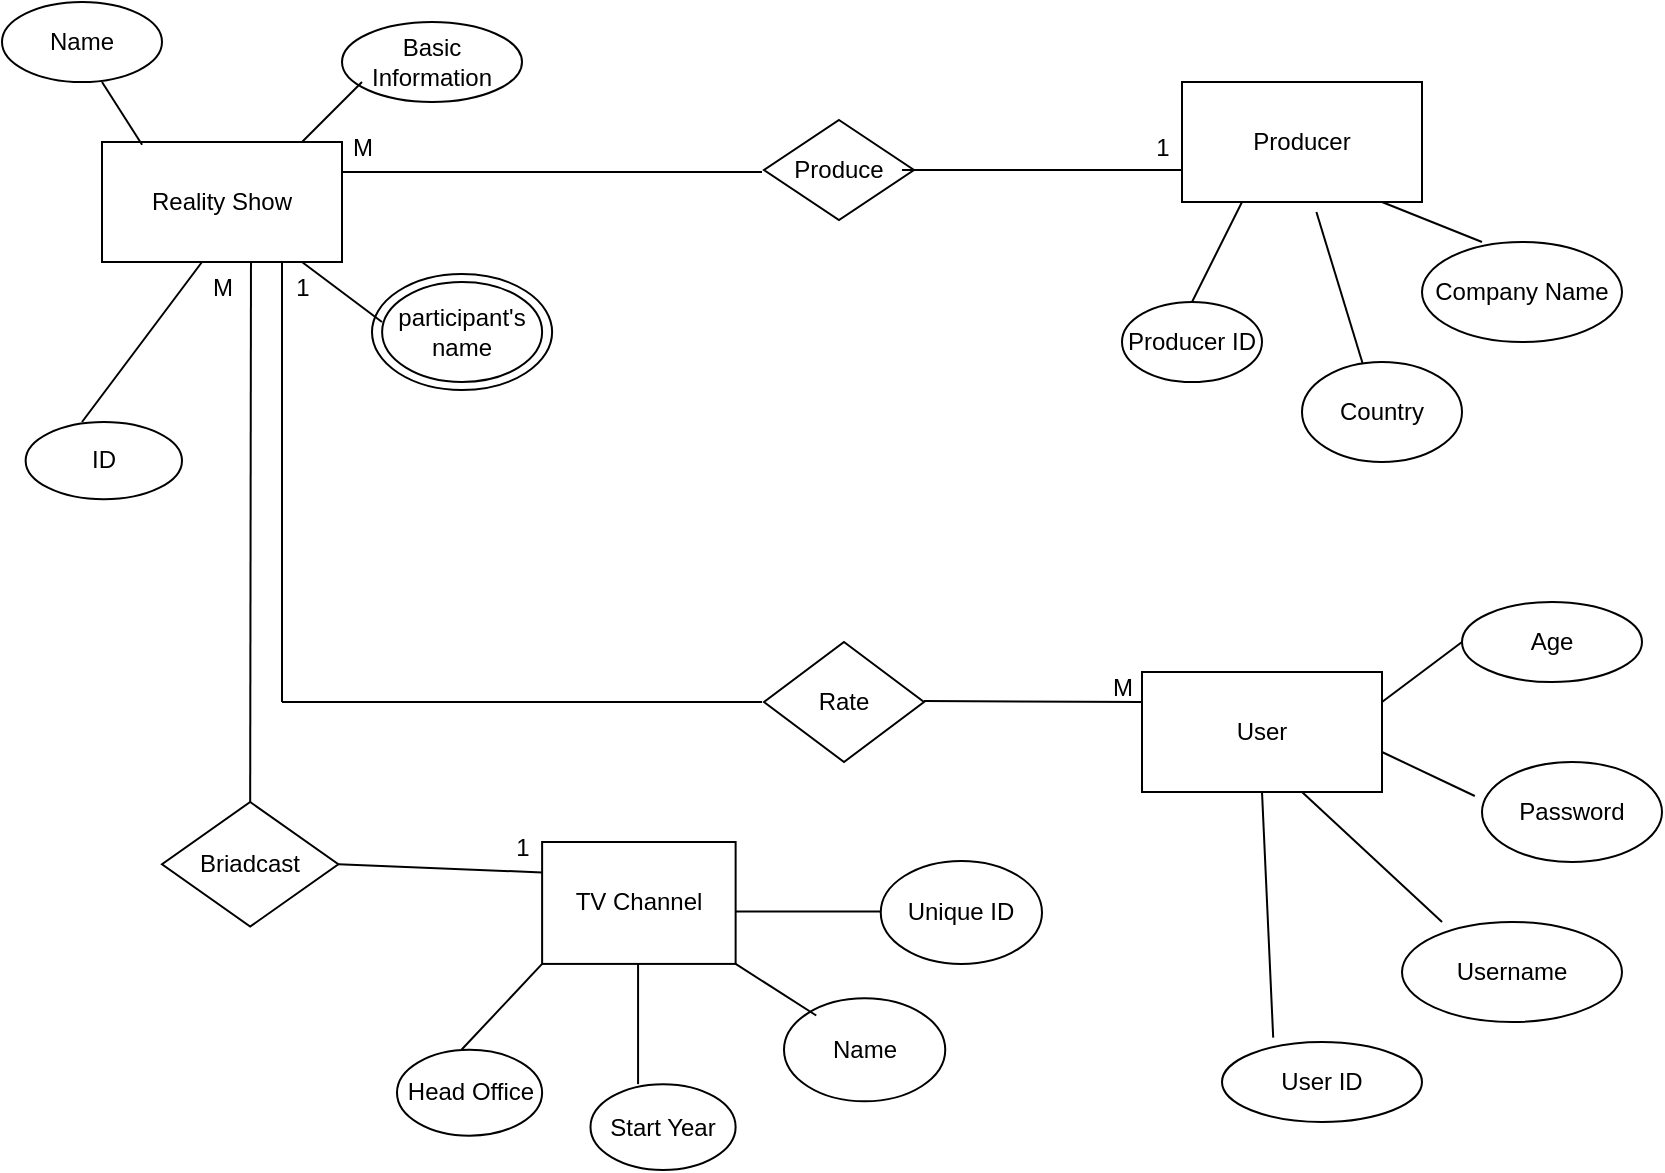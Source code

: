 <mxfile version="21.5.0" type="device">
  <diagram name="Page-1" id="GciD0ksuuQ6Q6rUz4apv">
    <mxGraphModel dx="1050" dy="573" grid="1" gridSize="10" guides="1" tooltips="1" connect="1" arrows="1" fold="1" page="1" pageScale="1" pageWidth="850" pageHeight="1100" math="0" shadow="0">
      <root>
        <mxCell id="0" />
        <mxCell id="1" parent="0" />
        <mxCell id="u_ePfAm3T4Gj3d58loTb-63" value="" style="ellipse;whiteSpace=wrap;html=1;" vertex="1" parent="1">
          <mxGeometry x="185" y="236" width="90.06" height="58" as="geometry" />
        </mxCell>
        <mxCell id="u_ePfAm3T4Gj3d58loTb-3" value="Reality Show" style="rounded=0;whiteSpace=wrap;html=1;" vertex="1" parent="1">
          <mxGeometry x="50" y="170" width="120" height="60" as="geometry" />
        </mxCell>
        <mxCell id="u_ePfAm3T4Gj3d58loTb-4" value="participant&#39;s name" style="ellipse;whiteSpace=wrap;html=1;" vertex="1" parent="1">
          <mxGeometry x="190.06" y="240" width="80" height="50" as="geometry" />
        </mxCell>
        <mxCell id="u_ePfAm3T4Gj3d58loTb-6" value="Name" style="ellipse;whiteSpace=wrap;html=1;" vertex="1" parent="1">
          <mxGeometry y="100" width="80" height="40" as="geometry" />
        </mxCell>
        <mxCell id="u_ePfAm3T4Gj3d58loTb-7" value="Basic Information" style="ellipse;whiteSpace=wrap;html=1;" vertex="1" parent="1">
          <mxGeometry x="170" y="110" width="90" height="40" as="geometry" />
        </mxCell>
        <mxCell id="u_ePfAm3T4Gj3d58loTb-12" value="" style="endArrow=none;html=1;rounded=0;exitX=0.167;exitY=0.023;exitDx=0;exitDy=0;exitPerimeter=0;" edge="1" parent="1" source="u_ePfAm3T4Gj3d58loTb-3">
          <mxGeometry width="50" height="50" relative="1" as="geometry">
            <mxPoint x="50" y="190" as="sourcePoint" />
            <mxPoint x="50" y="140" as="targetPoint" />
          </mxGeometry>
        </mxCell>
        <mxCell id="u_ePfAm3T4Gj3d58loTb-13" value="" style="endArrow=none;html=1;rounded=0;" edge="1" parent="1">
          <mxGeometry width="50" height="50" relative="1" as="geometry">
            <mxPoint x="150" y="230" as="sourcePoint" />
            <mxPoint x="190" y="260" as="targetPoint" />
          </mxGeometry>
        </mxCell>
        <mxCell id="u_ePfAm3T4Gj3d58loTb-14" value="Producer" style="rounded=0;whiteSpace=wrap;html=1;" vertex="1" parent="1">
          <mxGeometry x="590" y="140" width="120" height="60" as="geometry" />
        </mxCell>
        <mxCell id="u_ePfAm3T4Gj3d58loTb-15" value="Company Name" style="ellipse;whiteSpace=wrap;html=1;" vertex="1" parent="1">
          <mxGeometry x="710" y="220" width="100" height="50" as="geometry" />
        </mxCell>
        <mxCell id="u_ePfAm3T4Gj3d58loTb-16" value="Country" style="ellipse;whiteSpace=wrap;html=1;" vertex="1" parent="1">
          <mxGeometry x="650" y="280" width="80" height="50" as="geometry" />
        </mxCell>
        <mxCell id="u_ePfAm3T4Gj3d58loTb-17" value="Producer ID" style="ellipse;whiteSpace=wrap;html=1;" vertex="1" parent="1">
          <mxGeometry x="560" y="250" width="70" height="40" as="geometry" />
        </mxCell>
        <mxCell id="u_ePfAm3T4Gj3d58loTb-19" value="" style="endArrow=none;html=1;rounded=0;entryX=0.56;entryY=1.083;entryDx=0;entryDy=0;entryPerimeter=0;exitX=0.38;exitY=0.02;exitDx=0;exitDy=0;exitPerimeter=0;" edge="1" parent="1" source="u_ePfAm3T4Gj3d58loTb-16" target="u_ePfAm3T4Gj3d58loTb-14">
          <mxGeometry width="50" height="50" relative="1" as="geometry">
            <mxPoint x="665" y="295" as="sourcePoint" />
            <mxPoint x="715" y="245" as="targetPoint" />
          </mxGeometry>
        </mxCell>
        <mxCell id="u_ePfAm3T4Gj3d58loTb-20" value="" style="endArrow=none;html=1;rounded=0;exitX=0.5;exitY=0;exitDx=0;exitDy=0;entryX=0.25;entryY=1;entryDx=0;entryDy=0;entryPerimeter=0;" edge="1" parent="1" source="u_ePfAm3T4Gj3d58loTb-17" target="u_ePfAm3T4Gj3d58loTb-14">
          <mxGeometry width="50" height="50" relative="1" as="geometry">
            <mxPoint x="570" y="250" as="sourcePoint" />
            <mxPoint x="620" y="210" as="targetPoint" />
          </mxGeometry>
        </mxCell>
        <mxCell id="u_ePfAm3T4Gj3d58loTb-21" value="" style="endArrow=none;html=1;rounded=0;" edge="1" parent="1">
          <mxGeometry width="50" height="50" relative="1" as="geometry">
            <mxPoint x="690" y="200" as="sourcePoint" />
            <mxPoint x="740" y="220" as="targetPoint" />
          </mxGeometry>
        </mxCell>
        <mxCell id="u_ePfAm3T4Gj3d58loTb-31" value="Produce" style="rhombus;whiteSpace=wrap;html=1;" vertex="1" parent="1">
          <mxGeometry x="381" y="159" width="75" height="50" as="geometry" />
        </mxCell>
        <mxCell id="u_ePfAm3T4Gj3d58loTb-32" value="" style="endArrow=none;html=1;rounded=0;entryX=0;entryY=0.25;entryDx=0;entryDy=0;exitX=0.92;exitY=0.5;exitDx=0;exitDy=0;exitPerimeter=0;" edge="1" parent="1" source="u_ePfAm3T4Gj3d58loTb-31">
          <mxGeometry width="50" height="50" relative="1" as="geometry">
            <mxPoint x="460" y="183.5" as="sourcePoint" />
            <mxPoint x="590" y="184" as="targetPoint" />
          </mxGeometry>
        </mxCell>
        <mxCell id="u_ePfAm3T4Gj3d58loTb-33" value="" style="endArrow=none;html=1;rounded=0;" edge="1" parent="1">
          <mxGeometry width="50" height="50" relative="1" as="geometry">
            <mxPoint x="150" y="170" as="sourcePoint" />
            <mxPoint x="180" y="140" as="targetPoint" />
          </mxGeometry>
        </mxCell>
        <mxCell id="u_ePfAm3T4Gj3d58loTb-34" value="" style="endArrow=none;html=1;rounded=0;exitX=1;exitY=0.25;exitDx=0;exitDy=0;" edge="1" parent="1" source="u_ePfAm3T4Gj3d58loTb-3">
          <mxGeometry width="50" height="50" relative="1" as="geometry">
            <mxPoint x="230" y="177.5" as="sourcePoint" />
            <mxPoint x="380" y="185" as="targetPoint" />
          </mxGeometry>
        </mxCell>
        <mxCell id="u_ePfAm3T4Gj3d58loTb-40" value="User" style="rounded=0;whiteSpace=wrap;html=1;" vertex="1" parent="1">
          <mxGeometry x="570" y="435" width="120" height="60" as="geometry" />
        </mxCell>
        <mxCell id="u_ePfAm3T4Gj3d58loTb-41" value="Age" style="ellipse;whiteSpace=wrap;html=1;" vertex="1" parent="1">
          <mxGeometry x="730" y="400" width="90" height="40" as="geometry" />
        </mxCell>
        <mxCell id="u_ePfAm3T4Gj3d58loTb-42" value="Username" style="ellipse;whiteSpace=wrap;html=1;" vertex="1" parent="1">
          <mxGeometry x="700" y="560" width="110" height="50" as="geometry" />
        </mxCell>
        <mxCell id="u_ePfAm3T4Gj3d58loTb-43" value="Password" style="ellipse;whiteSpace=wrap;html=1;" vertex="1" parent="1">
          <mxGeometry x="740" y="480" width="90" height="50" as="geometry" />
        </mxCell>
        <mxCell id="u_ePfAm3T4Gj3d58loTb-44" value="User ID" style="ellipse;whiteSpace=wrap;html=1;" vertex="1" parent="1">
          <mxGeometry x="610" y="620" width="100" height="40" as="geometry" />
        </mxCell>
        <mxCell id="u_ePfAm3T4Gj3d58loTb-35" value="Briadcast" style="rhombus;whiteSpace=wrap;html=1;" vertex="1" parent="1">
          <mxGeometry x="80" y="500" width="88.18" height="62.29" as="geometry" />
        </mxCell>
        <mxCell id="u_ePfAm3T4Gj3d58loTb-36" value="" style="endArrow=none;html=1;rounded=0;entryX=0;entryY=0.25;entryDx=0;entryDy=0;exitX=1;exitY=0.5;exitDx=0;exitDy=0;" edge="1" parent="1" source="u_ePfAm3T4Gj3d58loTb-35" target="u_ePfAm3T4Gj3d58loTb-22">
          <mxGeometry width="50" height="50" relative="1" as="geometry">
            <mxPoint x="177.955" y="485.496" as="sourcePoint" />
            <mxPoint x="295.227" y="485.496" as="targetPoint" />
          </mxGeometry>
        </mxCell>
        <mxCell id="u_ePfAm3T4Gj3d58loTb-37" value="" style="endArrow=none;html=1;rounded=0;exitX=0.5;exitY=0;exitDx=0;exitDy=0;" edge="1" parent="1" source="u_ePfAm3T4Gj3d58loTb-35">
          <mxGeometry width="50" height="50" relative="1" as="geometry">
            <mxPoint x="115.09" y="500" as="sourcePoint" />
            <mxPoint x="124.489" y="230" as="targetPoint" />
          </mxGeometry>
        </mxCell>
        <mxCell id="u_ePfAm3T4Gj3d58loTb-5" value="ID" style="ellipse;whiteSpace=wrap;html=1;" vertex="1" parent="1">
          <mxGeometry x="11.821" y="309.997" width="78.182" height="38.638" as="geometry" />
        </mxCell>
        <mxCell id="u_ePfAm3T4Gj3d58loTb-46" value="" style="endArrow=none;html=1;rounded=0;" edge="1" parent="1">
          <mxGeometry width="50" height="50" relative="1" as="geometry">
            <mxPoint x="40" y="310" as="sourcePoint" />
            <mxPoint x="100" y="230" as="targetPoint" />
          </mxGeometry>
        </mxCell>
        <mxCell id="u_ePfAm3T4Gj3d58loTb-47" value="" style="endArrow=none;html=1;rounded=0;entryX=0.5;entryY=1;entryDx=0;entryDy=0;exitX=0.256;exitY=-0.055;exitDx=0;exitDy=0;exitPerimeter=0;" edge="1" parent="1" source="u_ePfAm3T4Gj3d58loTb-44" target="u_ePfAm3T4Gj3d58loTb-40">
          <mxGeometry width="50" height="50" relative="1" as="geometry">
            <mxPoint x="610" y="600" as="sourcePoint" />
            <mxPoint x="660" y="550" as="targetPoint" />
          </mxGeometry>
        </mxCell>
        <mxCell id="u_ePfAm3T4Gj3d58loTb-48" value="" style="endArrow=none;html=1;rounded=0;exitX=1;exitY=0.25;exitDx=0;exitDy=0;entryX=0;entryY=0.5;entryDx=0;entryDy=0;" edge="1" parent="1" source="u_ePfAm3T4Gj3d58loTb-40" target="u_ePfAm3T4Gj3d58loTb-41">
          <mxGeometry width="50" height="50" relative="1" as="geometry">
            <mxPoint x="660" y="450" as="sourcePoint" />
            <mxPoint x="760" y="440" as="targetPoint" />
          </mxGeometry>
        </mxCell>
        <mxCell id="u_ePfAm3T4Gj3d58loTb-49" value="" style="endArrow=none;html=1;rounded=0;entryX=-0.04;entryY=0.34;entryDx=0;entryDy=0;entryPerimeter=0;" edge="1" parent="1" target="u_ePfAm3T4Gj3d58loTb-43">
          <mxGeometry width="50" height="50" relative="1" as="geometry">
            <mxPoint x="690" y="475" as="sourcePoint" />
            <mxPoint x="750" y="495" as="targetPoint" />
          </mxGeometry>
        </mxCell>
        <mxCell id="u_ePfAm3T4Gj3d58loTb-50" value="" style="endArrow=none;html=1;rounded=0;entryX=0.182;entryY=0;entryDx=0;entryDy=0;entryPerimeter=0;" edge="1" parent="1" target="u_ePfAm3T4Gj3d58loTb-42">
          <mxGeometry width="50" height="50" relative="1" as="geometry">
            <mxPoint x="650" y="495" as="sourcePoint" />
            <mxPoint x="700" y="535" as="targetPoint" />
          </mxGeometry>
        </mxCell>
        <mxCell id="u_ePfAm3T4Gj3d58loTb-51" value="Rate" style="rhombus;whiteSpace=wrap;html=1;" vertex="1" parent="1">
          <mxGeometry x="381" y="420" width="80" height="60" as="geometry" />
        </mxCell>
        <mxCell id="u_ePfAm3T4Gj3d58loTb-22" value="TV Channel" style="rounded=0;whiteSpace=wrap;html=1;" vertex="1" parent="1">
          <mxGeometry x="270.06" y="520" width="96.75" height="60.96" as="geometry" />
        </mxCell>
        <mxCell id="u_ePfAm3T4Gj3d58loTb-23" value="Head Office" style="ellipse;whiteSpace=wrap;html=1;" vertex="1" parent="1">
          <mxGeometry x="197.5" y="623.896" width="72.562" height="42.931" as="geometry" />
        </mxCell>
        <mxCell id="u_ePfAm3T4Gj3d58loTb-24" value="Start Year" style="ellipse;whiteSpace=wrap;html=1;" vertex="1" parent="1">
          <mxGeometry x="294.25" y="641.069" width="72.562" height="42.931" as="geometry" />
        </mxCell>
        <mxCell id="u_ePfAm3T4Gj3d58loTb-25" value="Name" style="ellipse;whiteSpace=wrap;html=1;" vertex="1" parent="1">
          <mxGeometry x="391" y="598.137" width="80.625" height="51.518" as="geometry" />
        </mxCell>
        <mxCell id="u_ePfAm3T4Gj3d58loTb-26" value="Unique ID" style="ellipse;whiteSpace=wrap;html=1;" vertex="1" parent="1">
          <mxGeometry x="439.375" y="529.447" width="80.625" height="51.518" as="geometry" />
        </mxCell>
        <mxCell id="u_ePfAm3T4Gj3d58loTb-27" value="" style="endArrow=none;html=1;rounded=0;" edge="1" parent="1">
          <mxGeometry width="50" height="50" relative="1" as="geometry">
            <mxPoint x="366.812" y="554.776" as="sourcePoint" />
            <mxPoint x="439.375" y="554.776" as="targetPoint" />
          </mxGeometry>
        </mxCell>
        <mxCell id="u_ePfAm3T4Gj3d58loTb-28" value="" style="endArrow=none;html=1;rounded=0;" edge="1" parent="1">
          <mxGeometry width="50" height="50" relative="1" as="geometry">
            <mxPoint x="229.75" y="623.896" as="sourcePoint" />
            <mxPoint x="270.062" y="580.965" as="targetPoint" />
          </mxGeometry>
        </mxCell>
        <mxCell id="u_ePfAm3T4Gj3d58loTb-29" value="" style="endArrow=none;html=1;rounded=0;" edge="1" parent="1">
          <mxGeometry width="50" height="50" relative="1" as="geometry">
            <mxPoint x="318.034" y="641.069" as="sourcePoint" />
            <mxPoint x="318.034" y="580.965" as="targetPoint" />
          </mxGeometry>
        </mxCell>
        <mxCell id="u_ePfAm3T4Gj3d58loTb-30" value="" style="endArrow=none;html=1;rounded=0;exitX=1;exitY=1;exitDx=0;exitDy=0;entryX=0.2;entryY=0.167;entryDx=0;entryDy=0;entryPerimeter=0;" edge="1" parent="1" source="u_ePfAm3T4Gj3d58loTb-22" target="u_ePfAm3T4Gj3d58loTb-25">
          <mxGeometry width="50" height="50" relative="1" as="geometry">
            <mxPoint x="366.812" y="589.551" as="sourcePoint" />
            <mxPoint x="407.125" y="606.723" as="targetPoint" />
          </mxGeometry>
        </mxCell>
        <mxCell id="u_ePfAm3T4Gj3d58loTb-52" value="" style="endArrow=none;html=1;rounded=0;entryX=0;entryY=0.25;entryDx=0;entryDy=0;" edge="1" parent="1" target="u_ePfAm3T4Gj3d58loTb-40">
          <mxGeometry width="50" height="50" relative="1" as="geometry">
            <mxPoint x="461" y="449.5" as="sourcePoint" />
            <mxPoint x="551" y="449.5" as="targetPoint" />
          </mxGeometry>
        </mxCell>
        <mxCell id="u_ePfAm3T4Gj3d58loTb-53" value="" style="endArrow=none;html=1;rounded=0;" edge="1" parent="1">
          <mxGeometry width="50" height="50" relative="1" as="geometry">
            <mxPoint x="140" y="450" as="sourcePoint" />
            <mxPoint x="380" y="450" as="targetPoint" />
          </mxGeometry>
        </mxCell>
        <mxCell id="u_ePfAm3T4Gj3d58loTb-54" value="" style="endArrow=none;html=1;rounded=0;entryX=0.75;entryY=1;entryDx=0;entryDy=0;" edge="1" parent="1" target="u_ePfAm3T4Gj3d58loTb-3">
          <mxGeometry width="50" height="50" relative="1" as="geometry">
            <mxPoint x="140" y="450" as="sourcePoint" />
            <mxPoint x="197.5" y="400" as="targetPoint" />
          </mxGeometry>
        </mxCell>
        <mxCell id="u_ePfAm3T4Gj3d58loTb-55" value="M" style="text;html=1;align=center;verticalAlign=middle;resizable=0;points=[];autosize=1;strokeColor=none;fillColor=none;" vertex="1" parent="1">
          <mxGeometry x="165" y="158" width="30" height="30" as="geometry" />
        </mxCell>
        <mxCell id="u_ePfAm3T4Gj3d58loTb-56" value="1" style="text;html=1;align=center;verticalAlign=middle;resizable=0;points=[];autosize=1;strokeColor=none;fillColor=none;" vertex="1" parent="1">
          <mxGeometry x="565" y="158" width="30" height="30" as="geometry" />
        </mxCell>
        <mxCell id="u_ePfAm3T4Gj3d58loTb-59" value="M" style="text;html=1;align=center;verticalAlign=middle;resizable=0;points=[];autosize=1;strokeColor=none;fillColor=none;" vertex="1" parent="1">
          <mxGeometry x="545" y="428" width="30" height="30" as="geometry" />
        </mxCell>
        <mxCell id="u_ePfAm3T4Gj3d58loTb-60" value="1" style="text;html=1;align=center;verticalAlign=middle;resizable=0;points=[];autosize=1;strokeColor=none;fillColor=none;" vertex="1" parent="1">
          <mxGeometry x="135" y="228" width="30" height="30" as="geometry" />
        </mxCell>
        <mxCell id="u_ePfAm3T4Gj3d58loTb-61" value="M" style="text;html=1;align=center;verticalAlign=middle;resizable=0;points=[];autosize=1;strokeColor=none;fillColor=none;" vertex="1" parent="1">
          <mxGeometry x="95" y="228" width="30" height="30" as="geometry" />
        </mxCell>
        <mxCell id="u_ePfAm3T4Gj3d58loTb-62" value="1" style="text;html=1;align=center;verticalAlign=middle;resizable=0;points=[];autosize=1;strokeColor=none;fillColor=none;" vertex="1" parent="1">
          <mxGeometry x="245" y="508" width="30" height="30" as="geometry" />
        </mxCell>
      </root>
    </mxGraphModel>
  </diagram>
</mxfile>
